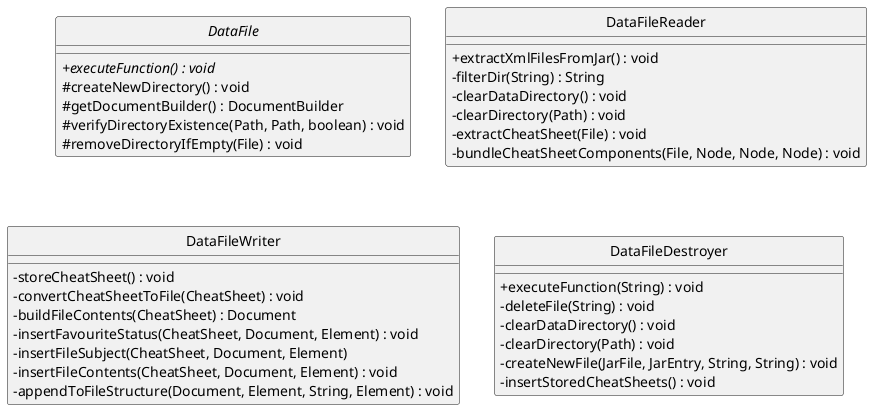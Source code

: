 @startuml

hide circle
skinparam classAttributeIconSize 0

abstract class DataFile {
  +executeFunction() : void {abstract}
  #createNewDirectory() : void
  #getDocumentBuilder() : DocumentBuilder
  #verifyDirectoryExistence(Path, Path, boolean) : void
  #removeDirectoryIfEmpty(File) : void
}

class DataFileReader {
 +extractXmlFilesFromJar() : void
 -filterDir(String) : String
 -clearDataDirectory() : void
 -clearDirectory(Path) : void
 -extractCheatSheet(File) : void
 -bundleCheatSheetComponents(File, Node, Node, Node) : void
}

class DataFileWriter {
 -storeCheatSheet() : void
 -convertCheatSheetToFile(CheatSheet) : void
 -buildFileContents(CheatSheet) : Document
 -insertFavouriteStatus(CheatSheet, Document, Element) : void
 -insertFileSubject(CheatSheet, Document, Element)
 -insertFileContents(CheatSheet, Document, Element) : void
 -appendToFileStructure(Document, Element, String, Element) : void
}

class DataFileDestroyer {
 +executeFunction(String) : void
 -deleteFile(String) : void
 -clearDataDirectory() : void
 -clearDirectory(Path) : void
 -createNewFile(JarFile, JarEntry, String, String) : void
 -insertStoredCheatSheets() : void
}

@enduml
